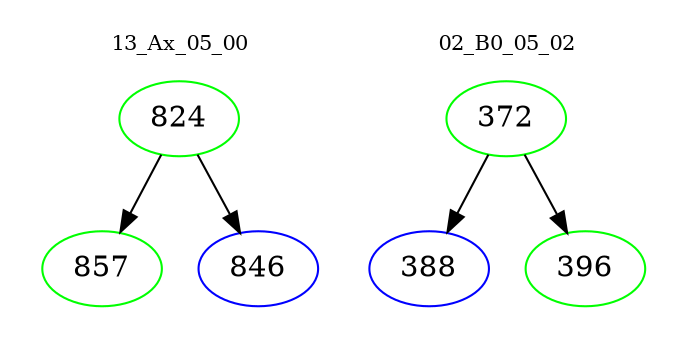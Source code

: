 digraph{
subgraph cluster_0 {
color = white
label = "13_Ax_05_00";
fontsize=10;
T0_824 [label="824", color="green"]
T0_824 -> T0_857 [color="black"]
T0_857 [label="857", color="green"]
T0_824 -> T0_846 [color="black"]
T0_846 [label="846", color="blue"]
}
subgraph cluster_1 {
color = white
label = "02_B0_05_02";
fontsize=10;
T1_372 [label="372", color="green"]
T1_372 -> T1_388 [color="black"]
T1_388 [label="388", color="blue"]
T1_372 -> T1_396 [color="black"]
T1_396 [label="396", color="green"]
}
}
